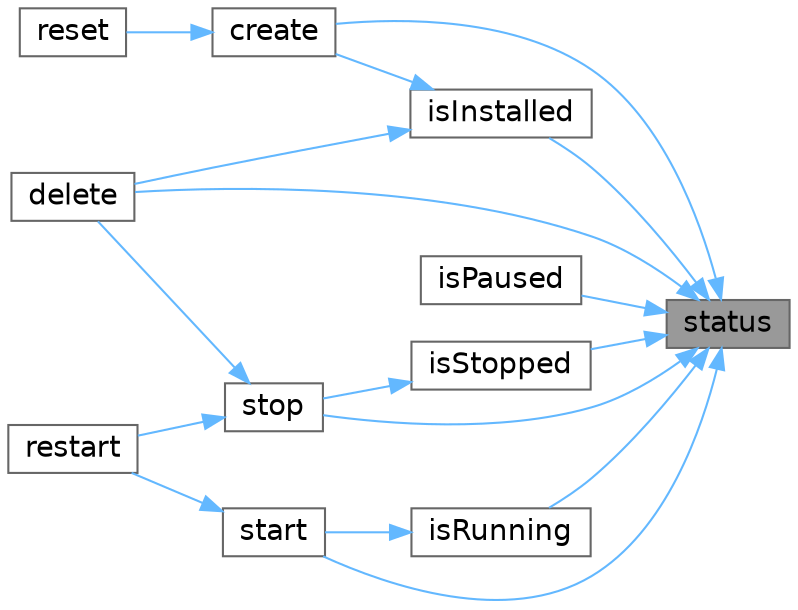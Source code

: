 digraph "status"
{
 // LATEX_PDF_SIZE
  bgcolor="transparent";
  edge [fontname=Helvetica,fontsize=14,labelfontname=Helvetica,labelfontsize=14];
  node [fontname=Helvetica,fontsize=14,shape=box,height=0.2,width=0.4];
  rankdir="RL";
  Node1 [id="Node000001",label="status",height=0.2,width=0.4,color="gray40", fillcolor="grey60", style="filled", fontcolor="black",tooltip=" "];
  Node1 -> Node2 [id="edge1_Node000001_Node000002",dir="back",color="steelblue1",style="solid",tooltip=" "];
  Node2 [id="Node000002",label="create",height=0.2,width=0.4,color="grey40", fillcolor="white", style="filled",URL="$df/d28/classWin32Service.html#a435e7d7525d4bcd0ed5e34a469f3adf6",tooltip=" "];
  Node2 -> Node3 [id="edge2_Node000002_Node000003",dir="back",color="steelblue1",style="solid",tooltip=" "];
  Node3 [id="Node000003",label="reset",height=0.2,width=0.4,color="grey40", fillcolor="white", style="filled",URL="$df/d28/classWin32Service.html#a4a20559544fdf4dcb457e258dc976cf8",tooltip=" "];
  Node1 -> Node4 [id="edge3_Node000001_Node000004",dir="back",color="steelblue1",style="solid",tooltip=" "];
  Node4 [id="Node000004",label="delete",height=0.2,width=0.4,color="grey40", fillcolor="white", style="filled",URL="$df/d28/classWin32Service.html#a13bdffdd926f26b825ea57066334ff01",tooltip=" "];
  Node1 -> Node5 [id="edge4_Node000001_Node000005",dir="back",color="steelblue1",style="solid",tooltip=" "];
  Node5 [id="Node000005",label="isInstalled",height=0.2,width=0.4,color="grey40", fillcolor="white", style="filled",URL="$df/d28/classWin32Service.html#aed5400933aebc8d6b364a68b19664d1f",tooltip=" "];
  Node5 -> Node2 [id="edge5_Node000005_Node000002",dir="back",color="steelblue1",style="solid",tooltip=" "];
  Node5 -> Node4 [id="edge6_Node000005_Node000004",dir="back",color="steelblue1",style="solid",tooltip=" "];
  Node1 -> Node6 [id="edge7_Node000001_Node000006",dir="back",color="steelblue1",style="solid",tooltip=" "];
  Node6 [id="Node000006",label="isPaused",height=0.2,width=0.4,color="grey40", fillcolor="white", style="filled",URL="$df/d28/classWin32Service.html#a753c75a39f0c5e861d1eb0083646d9d5",tooltip=" "];
  Node1 -> Node7 [id="edge8_Node000001_Node000007",dir="back",color="steelblue1",style="solid",tooltip=" "];
  Node7 [id="Node000007",label="isRunning",height=0.2,width=0.4,color="grey40", fillcolor="white", style="filled",URL="$df/d28/classWin32Service.html#ad7e54aa55e82e9be1428d9fa8eb559a5",tooltip=" "];
  Node7 -> Node8 [id="edge9_Node000007_Node000008",dir="back",color="steelblue1",style="solid",tooltip=" "];
  Node8 [id="Node000008",label="start",height=0.2,width=0.4,color="grey40", fillcolor="white", style="filled",URL="$df/d28/classWin32Service.html#af8fa59992209e36dccb3eefb0f75531f",tooltip=" "];
  Node8 -> Node9 [id="edge10_Node000008_Node000009",dir="back",color="steelblue1",style="solid",tooltip=" "];
  Node9 [id="Node000009",label="restart",height=0.2,width=0.4,color="grey40", fillcolor="white", style="filled",URL="$df/d28/classWin32Service.html#ac8de9e38ce27c87f710dff42a13455cf",tooltip=" "];
  Node1 -> Node10 [id="edge11_Node000001_Node000010",dir="back",color="steelblue1",style="solid",tooltip=" "];
  Node10 [id="Node000010",label="isStopped",height=0.2,width=0.4,color="grey40", fillcolor="white", style="filled",URL="$df/d28/classWin32Service.html#aaf3350830f5be65c2a8521c0c937c73c",tooltip=" "];
  Node10 -> Node11 [id="edge12_Node000010_Node000011",dir="back",color="steelblue1",style="solid",tooltip=" "];
  Node11 [id="Node000011",label="stop",height=0.2,width=0.4,color="grey40", fillcolor="white", style="filled",URL="$df/d28/classWin32Service.html#a8b6fc76a620d7557d06e9a11a9ffb509",tooltip=" "];
  Node11 -> Node4 [id="edge13_Node000011_Node000004",dir="back",color="steelblue1",style="solid",tooltip=" "];
  Node11 -> Node9 [id="edge14_Node000011_Node000009",dir="back",color="steelblue1",style="solid",tooltip=" "];
  Node1 -> Node8 [id="edge15_Node000001_Node000008",dir="back",color="steelblue1",style="solid",tooltip=" "];
  Node1 -> Node11 [id="edge16_Node000001_Node000011",dir="back",color="steelblue1",style="solid",tooltip=" "];
}
